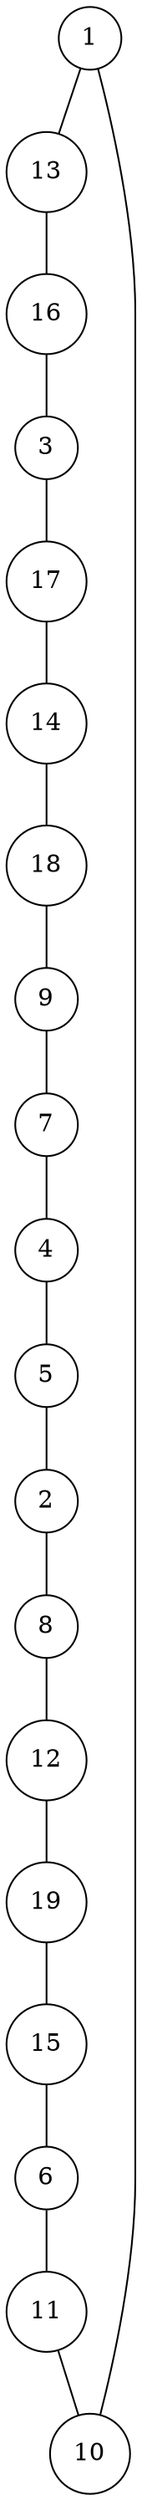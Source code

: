 graph random1012484 {
	node [shape=circle fillcolor=white]
	1 [ pos = "0.667158,3.291296!"]
	2 [ pos = "17.711670,14.948317!"]
	3 [ pos = "8.457189,7.426452!"]
	4 [ pos = "20.000000,12.982976!"]
	5 [ pos = "19.648191,15.435664!"]
	6 [ pos = "3.204100,11.130648!"]
	7 [ pos = "18.055529,12.025427!"]
	8 [ pos = "13.760635,15.675307!"]
	9 [ pos = "16.573455,9.454567!"]
	10 [ pos = "2.087824,7.511968!"]
	11 [ pos = "4.439135,8.397395!"]
	12 [ pos = "13.074147,19.931845!"]
	13 [ pos = "8.711208,2.990664!"]
	14 [ pos = "14.859308,3.850754!"]
	15 [ pos = "3.377204,11.441336!"]
	16 [ pos = "8.033593,4.044362!"]
	17 [ pos = "14.732632,4.742245!"]
	18 [ pos = "18.992679,2.186805!"]
	19 [ pos = "12.168697,17.989661!"]

	1 -- 13
	2 -- 8
	3 -- 17
	4 -- 5
	5 -- 2
	6 -- 11
	7 -- 4
	8 -- 12
	9 -- 7
	10 -- 1
	11 -- 10
	12 -- 19
	13 -- 16
	14 -- 18
	15 -- 6
	16 -- 3
	17 -- 14
	18 -- 9
	19 -- 15
}